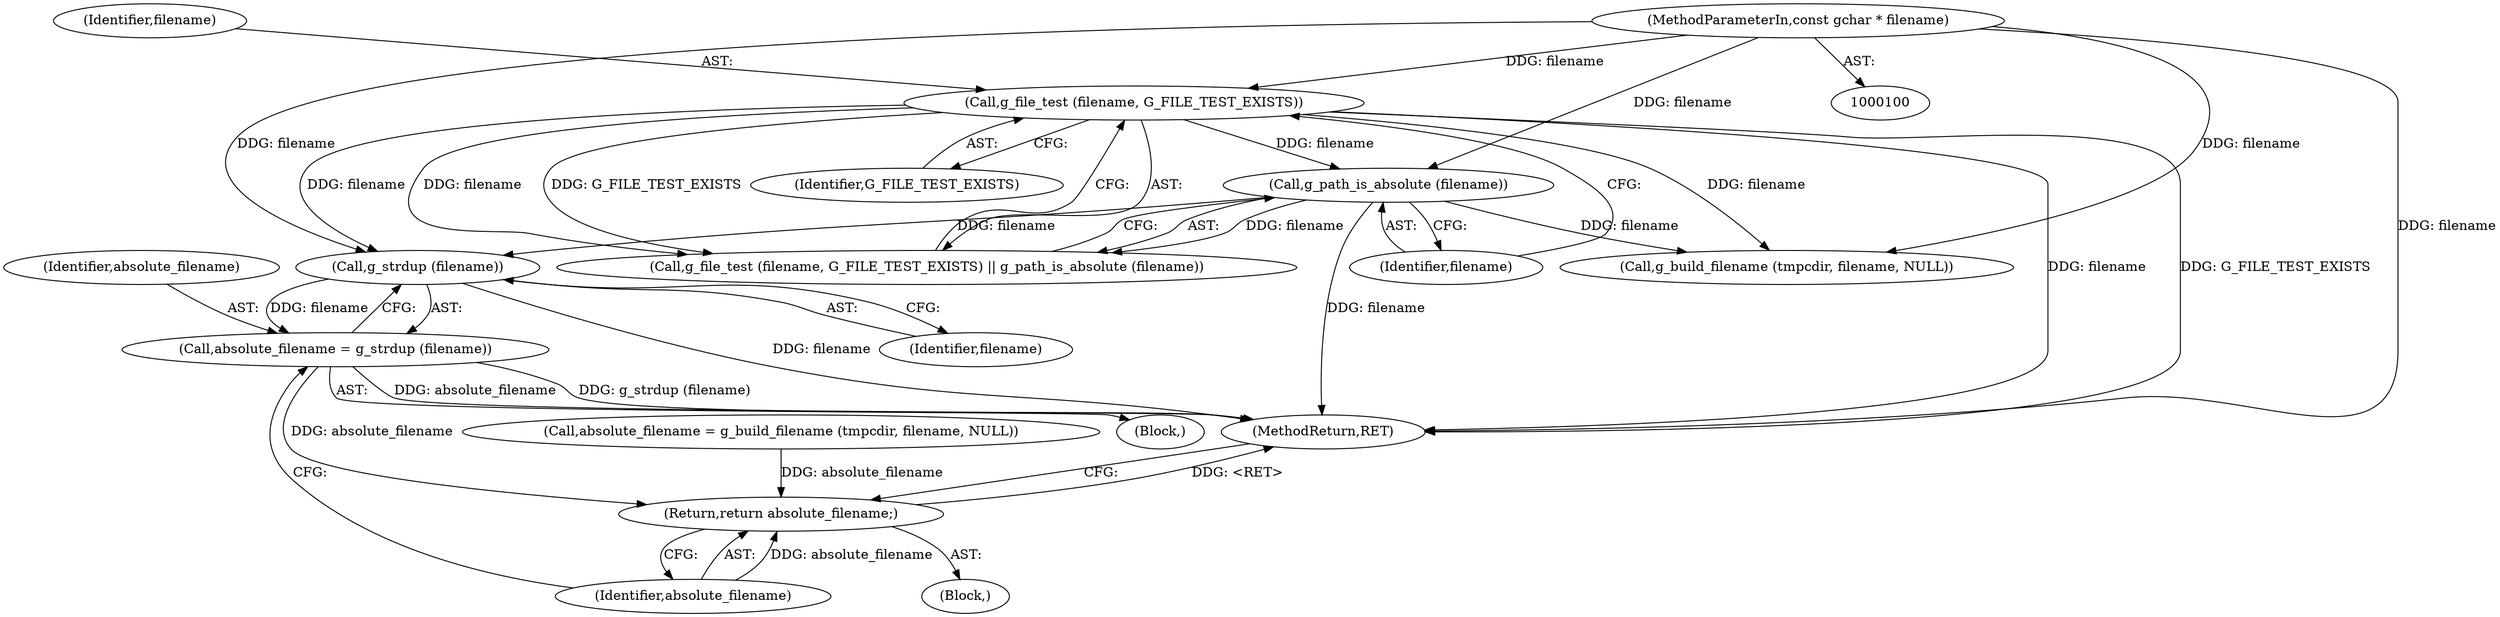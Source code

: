 digraph "1_librsvg_f9d69eadd2b16b00d1a1f9f286122123f8e547dd@API" {
"1000115" [label="(Call,g_strdup (filename))"];
"1000107" [label="(Call,g_file_test (filename, G_FILE_TEST_EXISTS))"];
"1000101" [label="(MethodParameterIn,const gchar * filename)"];
"1000110" [label="(Call,g_path_is_absolute (filename))"];
"1000113" [label="(Call,absolute_filename = g_strdup (filename))"];
"1000156" [label="(Return,return absolute_filename;)"];
"1000115" [label="(Call,g_strdup (filename))"];
"1000157" [label="(Identifier,absolute_filename)"];
"1000111" [label="(Identifier,filename)"];
"1000107" [label="(Call,g_file_test (filename, G_FILE_TEST_EXISTS))"];
"1000109" [label="(Identifier,G_FILE_TEST_EXISTS)"];
"1000114" [label="(Identifier,absolute_filename)"];
"1000110" [label="(Call,g_path_is_absolute (filename))"];
"1000150" [label="(Call,g_build_filename (tmpcdir, filename, NULL))"];
"1000113" [label="(Call,absolute_filename = g_strdup (filename))"];
"1000112" [label="(Block,)"];
"1000103" [label="(Block,)"];
"1000158" [label="(MethodReturn,RET)"];
"1000156" [label="(Return,return absolute_filename;)"];
"1000106" [label="(Call,g_file_test (filename, G_FILE_TEST_EXISTS) || g_path_is_absolute (filename))"];
"1000101" [label="(MethodParameterIn,const gchar * filename)"];
"1000148" [label="(Call,absolute_filename = g_build_filename (tmpcdir, filename, NULL))"];
"1000108" [label="(Identifier,filename)"];
"1000116" [label="(Identifier,filename)"];
"1000115" -> "1000113"  [label="AST: "];
"1000115" -> "1000116"  [label="CFG: "];
"1000116" -> "1000115"  [label="AST: "];
"1000113" -> "1000115"  [label="CFG: "];
"1000115" -> "1000158"  [label="DDG: filename"];
"1000115" -> "1000113"  [label="DDG: filename"];
"1000107" -> "1000115"  [label="DDG: filename"];
"1000110" -> "1000115"  [label="DDG: filename"];
"1000101" -> "1000115"  [label="DDG: filename"];
"1000107" -> "1000106"  [label="AST: "];
"1000107" -> "1000109"  [label="CFG: "];
"1000108" -> "1000107"  [label="AST: "];
"1000109" -> "1000107"  [label="AST: "];
"1000111" -> "1000107"  [label="CFG: "];
"1000106" -> "1000107"  [label="CFG: "];
"1000107" -> "1000158"  [label="DDG: filename"];
"1000107" -> "1000158"  [label="DDG: G_FILE_TEST_EXISTS"];
"1000107" -> "1000106"  [label="DDG: filename"];
"1000107" -> "1000106"  [label="DDG: G_FILE_TEST_EXISTS"];
"1000101" -> "1000107"  [label="DDG: filename"];
"1000107" -> "1000110"  [label="DDG: filename"];
"1000107" -> "1000150"  [label="DDG: filename"];
"1000101" -> "1000100"  [label="AST: "];
"1000101" -> "1000158"  [label="DDG: filename"];
"1000101" -> "1000110"  [label="DDG: filename"];
"1000101" -> "1000150"  [label="DDG: filename"];
"1000110" -> "1000106"  [label="AST: "];
"1000110" -> "1000111"  [label="CFG: "];
"1000111" -> "1000110"  [label="AST: "];
"1000106" -> "1000110"  [label="CFG: "];
"1000110" -> "1000158"  [label="DDG: filename"];
"1000110" -> "1000106"  [label="DDG: filename"];
"1000110" -> "1000150"  [label="DDG: filename"];
"1000113" -> "1000112"  [label="AST: "];
"1000114" -> "1000113"  [label="AST: "];
"1000157" -> "1000113"  [label="CFG: "];
"1000113" -> "1000158"  [label="DDG: absolute_filename"];
"1000113" -> "1000158"  [label="DDG: g_strdup (filename)"];
"1000113" -> "1000156"  [label="DDG: absolute_filename"];
"1000156" -> "1000103"  [label="AST: "];
"1000156" -> "1000157"  [label="CFG: "];
"1000157" -> "1000156"  [label="AST: "];
"1000158" -> "1000156"  [label="CFG: "];
"1000156" -> "1000158"  [label="DDG: <RET>"];
"1000157" -> "1000156"  [label="DDG: absolute_filename"];
"1000148" -> "1000156"  [label="DDG: absolute_filename"];
}
